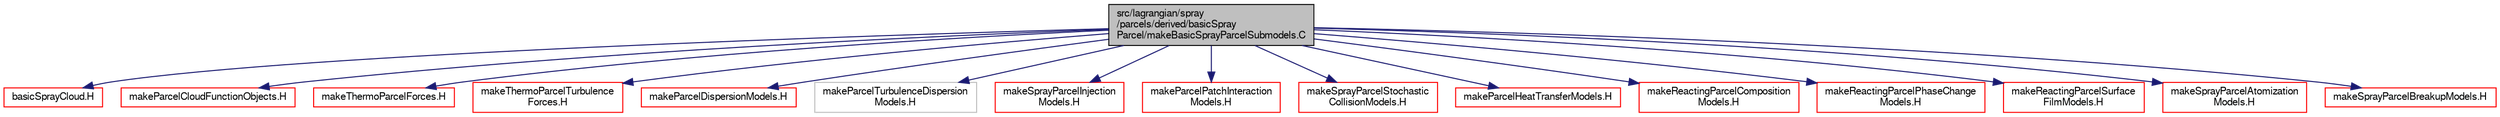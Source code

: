 digraph "src/lagrangian/spray/parcels/derived/basicSprayParcel/makeBasicSprayParcelSubmodels.C"
{
  bgcolor="transparent";
  edge [fontname="FreeSans",fontsize="10",labelfontname="FreeSans",labelfontsize="10"];
  node [fontname="FreeSans",fontsize="10",shape=record];
  Node0 [label="src/lagrangian/spray\l/parcels/derived/basicSpray\lParcel/makeBasicSprayParcelSubmodels.C",height=0.2,width=0.4,color="black", fillcolor="grey75", style="filled", fontcolor="black"];
  Node0 -> Node1 [color="midnightblue",fontsize="10",style="solid",fontname="FreeSans"];
  Node1 [label="basicSprayCloud.H",height=0.2,width=0.4,color="red",URL="$a06653.html"];
  Node0 -> Node446 [color="midnightblue",fontsize="10",style="solid",fontname="FreeSans"];
  Node446 [label="makeParcelCloudFunctionObjects.H",height=0.2,width=0.4,color="red",URL="$a05333.html"];
  Node0 -> Node461 [color="midnightblue",fontsize="10",style="solid",fontname="FreeSans"];
  Node461 [label="makeThermoParcelForces.H",height=0.2,width=0.4,color="red",URL="$a05387.html"];
  Node0 -> Node479 [color="midnightblue",fontsize="10",style="solid",fontname="FreeSans"];
  Node479 [label="makeThermoParcelTurbulence\lForces.H",height=0.2,width=0.4,color="red",URL="$a06821.html"];
  Node0 -> Node482 [color="midnightblue",fontsize="10",style="solid",fontname="FreeSans"];
  Node482 [label="makeParcelDispersionModels.H",height=0.2,width=0.4,color="red",URL="$a05339.html"];
  Node0 -> Node485 [color="midnightblue",fontsize="10",style="solid",fontname="FreeSans"];
  Node485 [label="makeParcelTurbulenceDispersion\lModels.H",height=0.2,width=0.4,color="grey75"];
  Node0 -> Node486 [color="midnightblue",fontsize="10",style="solid",fontname="FreeSans"];
  Node486 [label="makeSprayParcelInjection\lModels.H",height=0.2,width=0.4,color="red",URL="$a06680.html"];
  Node0 -> Node503 [color="midnightblue",fontsize="10",style="solid",fontname="FreeSans"];
  Node503 [label="makeParcelPatchInteraction\lModels.H",height=0.2,width=0.4,color="red",URL="$a05351.html"];
  Node0 -> Node513 [color="midnightblue",fontsize="10",style="solid",fontname="FreeSans"];
  Node513 [label="makeSprayParcelStochastic\lCollisionModels.H",height=0.2,width=0.4,color="red",URL="$a06683.html"];
  Node0 -> Node518 [color="midnightblue",fontsize="10",style="solid",fontname="FreeSans"];
  Node518 [label="makeParcelHeatTransferModels.H",height=0.2,width=0.4,color="red",URL="$a05345.html"];
  Node0 -> Node522 [color="midnightblue",fontsize="10",style="solid",fontname="FreeSans"];
  Node522 [label="makeReactingParcelComposition\lModels.H",height=0.2,width=0.4,color="red",URL="$a05375.html"];
  Node0 -> Node528 [color="midnightblue",fontsize="10",style="solid",fontname="FreeSans"];
  Node528 [label="makeReactingParcelPhaseChange\lModels.H",height=0.2,width=0.4,color="red",URL="$a05381.html"];
  Node0 -> Node533 [color="midnightblue",fontsize="10",style="solid",fontname="FreeSans"];
  Node533 [label="makeReactingParcelSurface\lFilmModels.H",height=0.2,width=0.4,color="red",URL="$a05384.html"];
  Node0 -> Node538 [color="midnightblue",fontsize="10",style="solid",fontname="FreeSans"];
  Node538 [label="makeSprayParcelAtomization\lModels.H",height=0.2,width=0.4,color="red",URL="$a06674.html"];
  Node0 -> Node543 [color="midnightblue",fontsize="10",style="solid",fontname="FreeSans"];
  Node543 [label="makeSprayParcelBreakupModels.H",height=0.2,width=0.4,color="red",URL="$a06677.html"];
}
